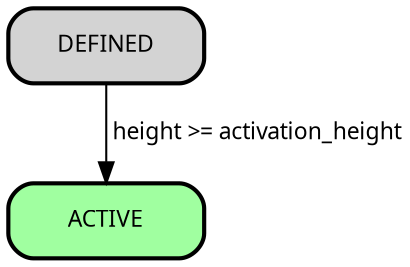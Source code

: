 digraph {
  rankdir=TD;

  node [fontname="lmtt", fontsize=11, fixedsize=true, width=1.3, shape=box, style="rounded,filled,bold"];
  edge [fontname="lmtt", fontsize=11];

  edge [weight = 100];
  "DEFINED" -> "ACTIVE" [label=" height >= activation_height"];

  "ACTIVE" [fillcolor="#a0ffa0"];
}
